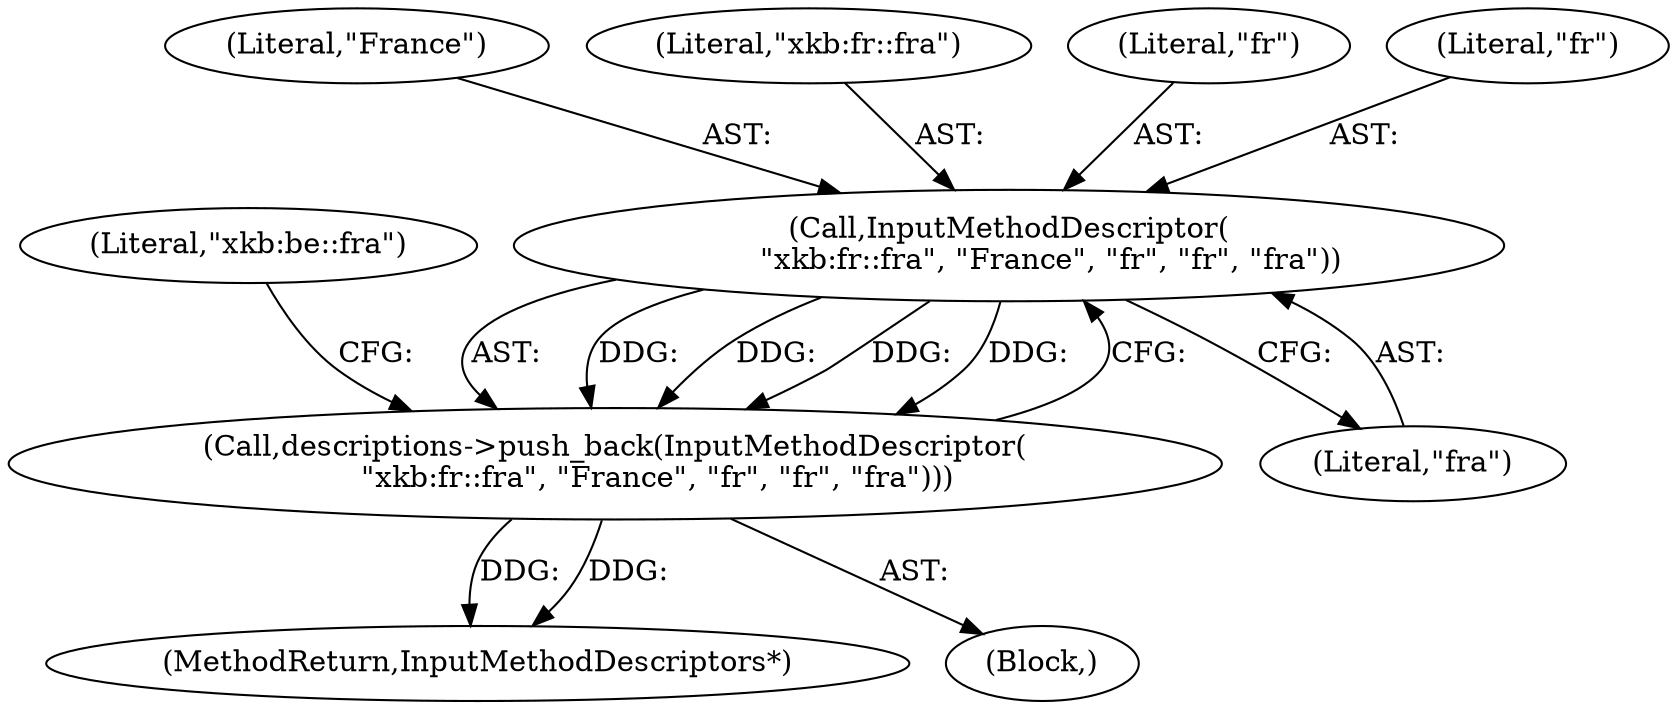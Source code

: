 digraph "1_Chrome_dc7b094a338c6c521f918f478e993f0f74bbea0d_12@del" {
"1000118" [label="(Call,InputMethodDescriptor(\n         \"xkb:fr::fra\", \"France\", \"fr\", \"fr\", \"fra\"))"];
"1000117" [label="(Call,descriptions->push_back(InputMethodDescriptor(\n         \"xkb:fr::fra\", \"France\", \"fr\", \"fr\", \"fra\")))"];
"1000120" [label="(Literal,\"France\")"];
"1000581" [label="(MethodReturn,InputMethodDescriptors*)"];
"1000117" [label="(Call,descriptions->push_back(InputMethodDescriptor(\n         \"xkb:fr::fra\", \"France\", \"fr\", \"fr\", \"fra\")))"];
"1000118" [label="(Call,InputMethodDescriptor(\n         \"xkb:fr::fra\", \"France\", \"fr\", \"fr\", \"fra\"))"];
"1000126" [label="(Literal,\"xkb:be::fra\")"];
"1000123" [label="(Literal,\"fra\")"];
"1000119" [label="(Literal,\"xkb:fr::fra\")"];
"1000122" [label="(Literal,\"fr\")"];
"1000121" [label="(Literal,\"fr\")"];
"1000101" [label="(Block,)"];
"1000118" -> "1000117"  [label="AST: "];
"1000118" -> "1000123"  [label="CFG: "];
"1000119" -> "1000118"  [label="AST: "];
"1000120" -> "1000118"  [label="AST: "];
"1000121" -> "1000118"  [label="AST: "];
"1000122" -> "1000118"  [label="AST: "];
"1000123" -> "1000118"  [label="AST: "];
"1000117" -> "1000118"  [label="CFG: "];
"1000118" -> "1000117"  [label="DDG: "];
"1000118" -> "1000117"  [label="DDG: "];
"1000118" -> "1000117"  [label="DDG: "];
"1000118" -> "1000117"  [label="DDG: "];
"1000117" -> "1000101"  [label="AST: "];
"1000126" -> "1000117"  [label="CFG: "];
"1000117" -> "1000581"  [label="DDG: "];
"1000117" -> "1000581"  [label="DDG: "];
}
